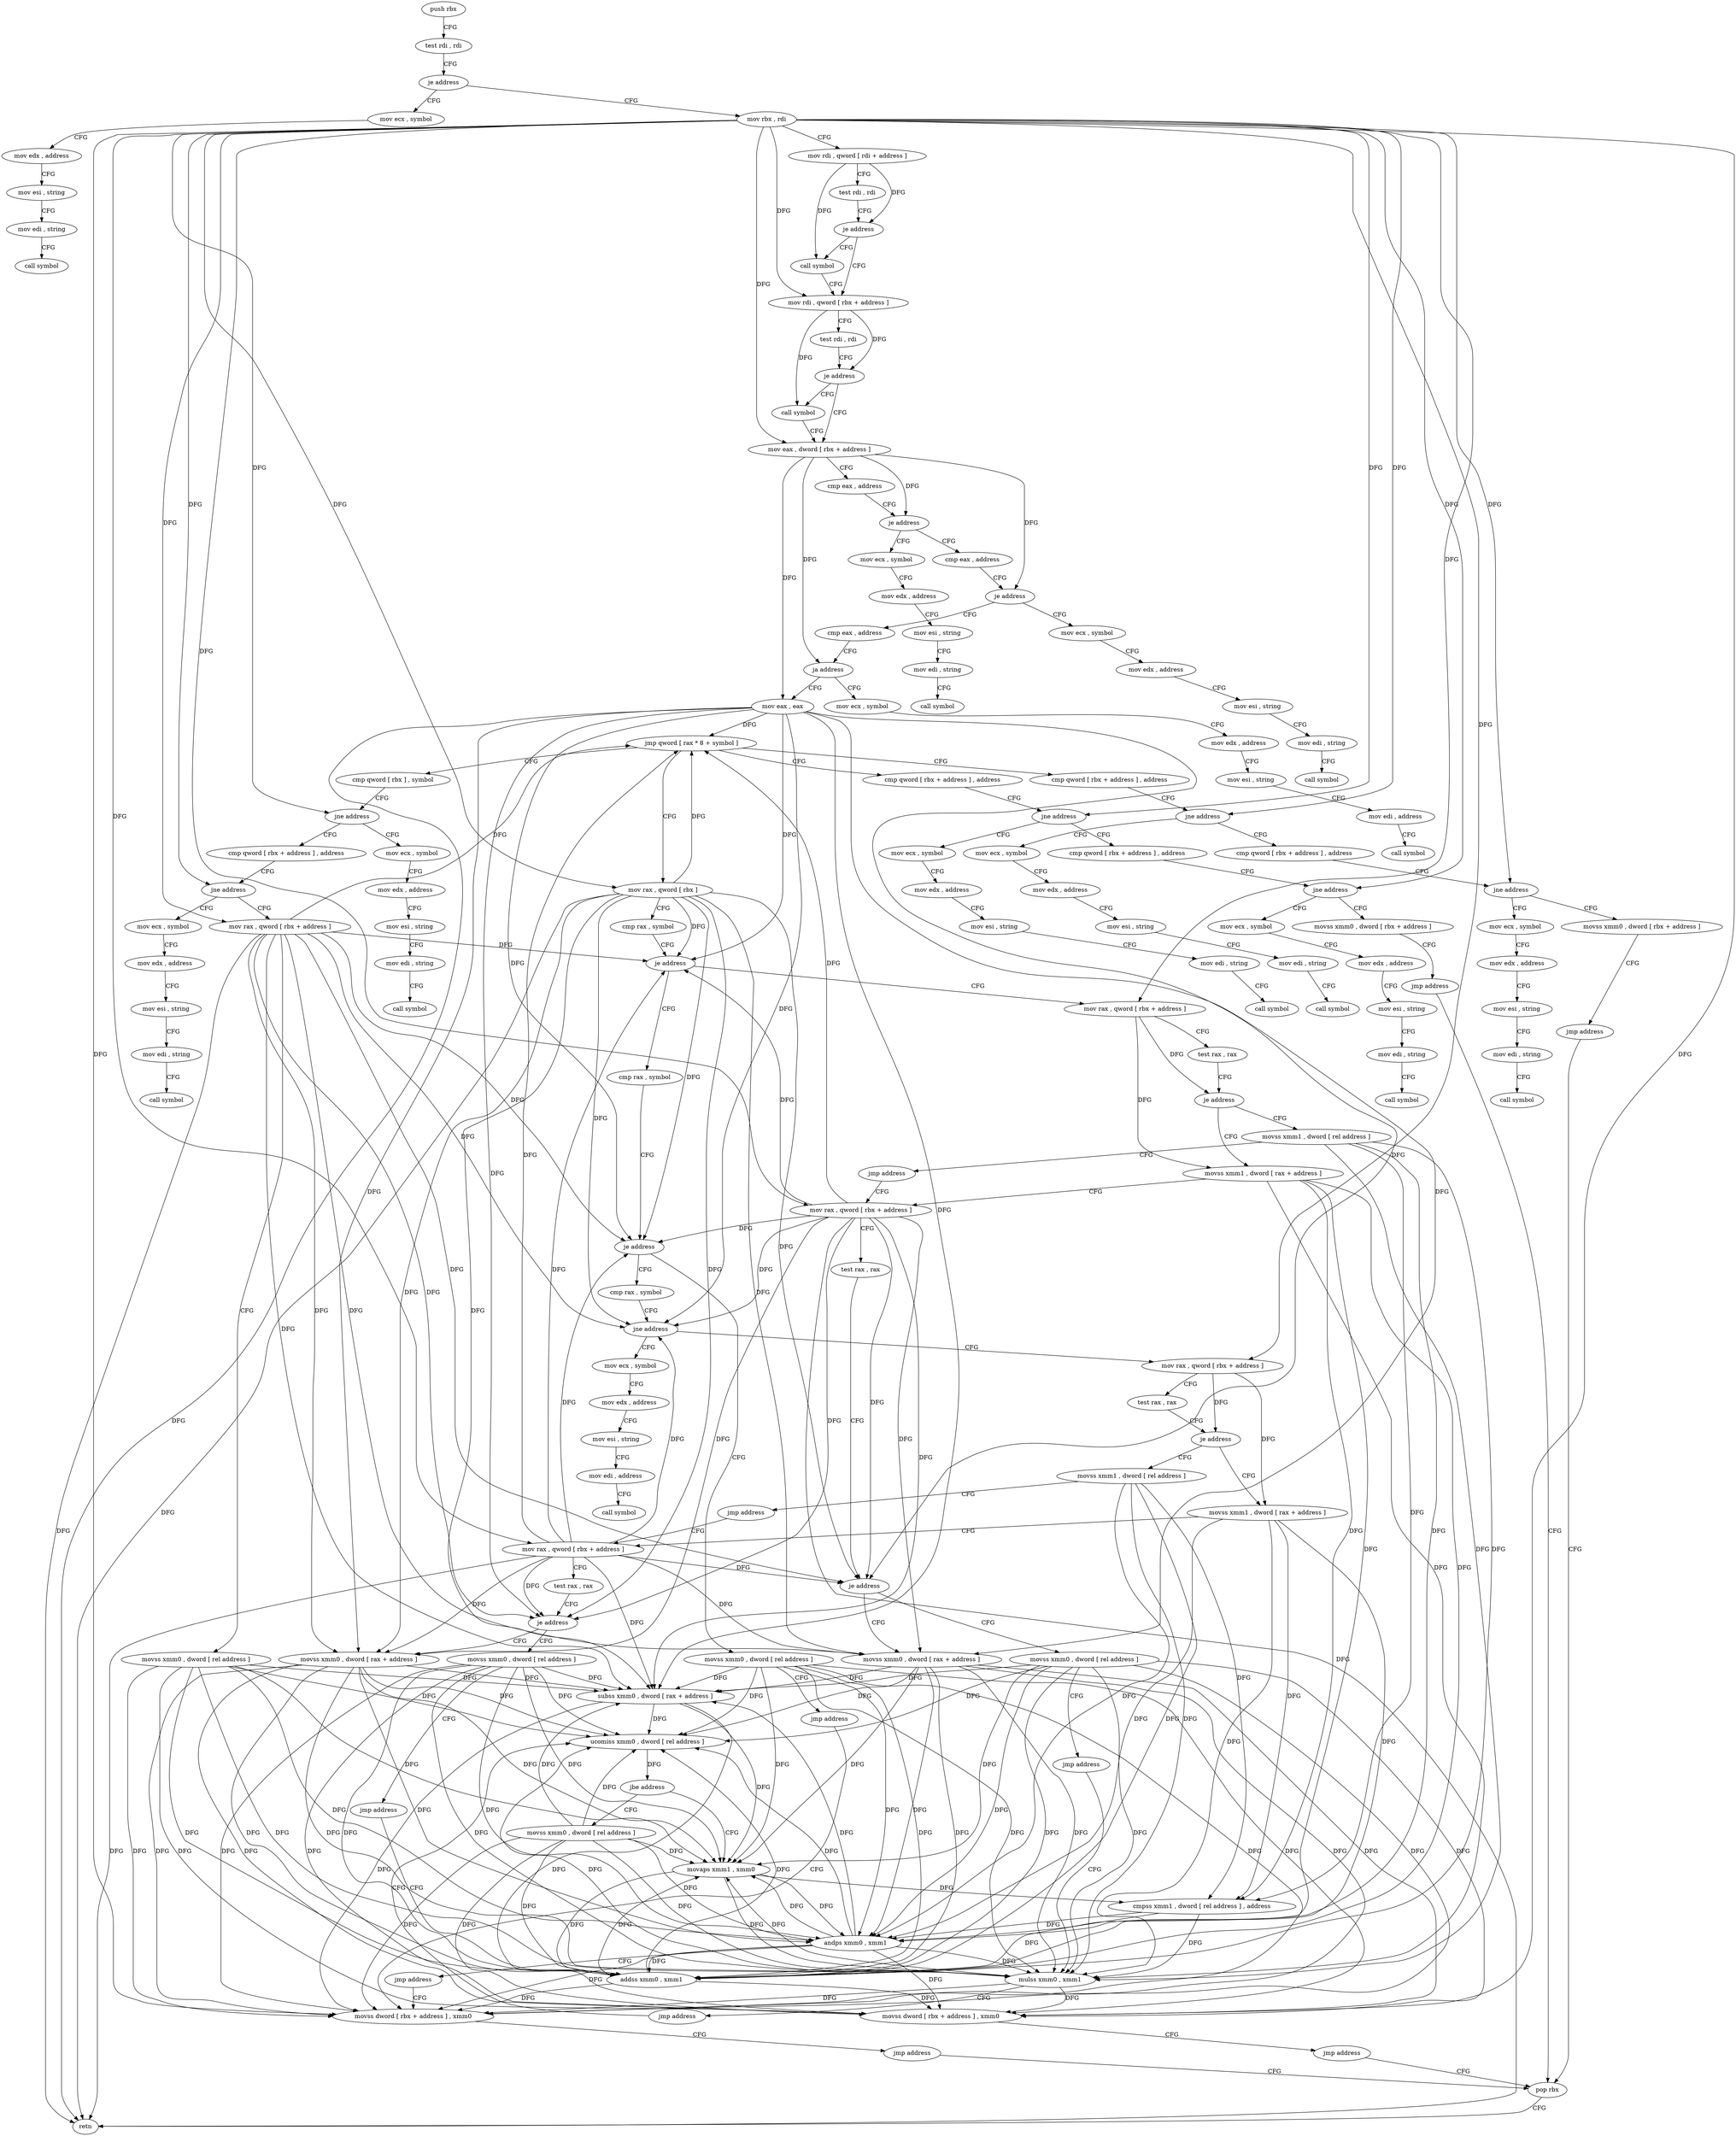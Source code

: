 digraph "func" {
"4222034" [label = "push rbx" ]
"4222035" [label = "test rdi , rdi" ]
"4222038" [label = "je address" ]
"4222108" [label = "mov ecx , symbol" ]
"4222040" [label = "mov rbx , rdi" ]
"4222113" [label = "mov edx , address" ]
"4222118" [label = "mov esi , string" ]
"4222123" [label = "mov edi , string" ]
"4222128" [label = "call symbol" ]
"4222043" [label = "mov rdi , qword [ rdi + address ]" ]
"4222050" [label = "test rdi , rdi" ]
"4222053" [label = "je address" ]
"4222060" [label = "mov rdi , qword [ rbx + address ]" ]
"4222055" [label = "call symbol" ]
"4222067" [label = "test rdi , rdi" ]
"4222070" [label = "je address" ]
"4222077" [label = "mov eax , dword [ rbx + address ]" ]
"4222072" [label = "call symbol" ]
"4222080" [label = "cmp eax , address" ]
"4222083" [label = "je address" ]
"4222133" [label = "mov ecx , symbol" ]
"4222085" [label = "cmp eax , address" ]
"4222138" [label = "mov edx , address" ]
"4222143" [label = "mov esi , string" ]
"4222148" [label = "mov edi , string" ]
"4222153" [label = "call symbol" ]
"4222088" [label = "je address" ]
"4222158" [label = "mov ecx , symbol" ]
"4222090" [label = "cmp eax , address" ]
"4222163" [label = "mov edx , address" ]
"4222168" [label = "mov esi , string" ]
"4222173" [label = "mov edi , string" ]
"4222178" [label = "call symbol" ]
"4222093" [label = "ja address" ]
"4222695" [label = "mov ecx , symbol" ]
"4222099" [label = "mov eax , eax" ]
"4222700" [label = "mov edx , address" ]
"4222705" [label = "mov esi , string" ]
"4222710" [label = "mov edi , address" ]
"4222715" [label = "call symbol" ]
"4222101" [label = "jmp qword [ rax * 8 + symbol ]" ]
"4222183" [label = "cmp qword [ rbx + address ] , address" ]
"4222263" [label = "cmp qword [ rbx + address ] , address" ]
"4222343" [label = "cmp qword [ rbx ] , symbol" ]
"4222442" [label = "mov rax , qword [ rbx ]" ]
"4222191" [label = "jne address" ]
"4222213" [label = "mov ecx , symbol" ]
"4222193" [label = "cmp qword [ rbx + address ] , address" ]
"4222271" [label = "jne address" ]
"4222293" [label = "mov ecx , symbol" ]
"4222273" [label = "cmp qword [ rbx + address ] , address" ]
"4222350" [label = "jne address" ]
"4222392" [label = "mov ecx , symbol" ]
"4222352" [label = "cmp qword [ rbx + address ] , address" ]
"4222445" [label = "cmp rax , symbol" ]
"4222451" [label = "je address" ]
"4222542" [label = "mov rax , qword [ rbx + address ]" ]
"4222453" [label = "cmp rax , symbol" ]
"4222218" [label = "mov edx , address" ]
"4222223" [label = "mov esi , string" ]
"4222228" [label = "mov edi , string" ]
"4222233" [label = "call symbol" ]
"4222201" [label = "jne address" ]
"4222238" [label = "mov ecx , symbol" ]
"4222203" [label = "movss xmm0 , dword [ rbx + address ]" ]
"4222298" [label = "mov edx , address" ]
"4222303" [label = "mov esi , string" ]
"4222308" [label = "mov edi , string" ]
"4222313" [label = "call symbol" ]
"4222281" [label = "jne address" ]
"4222318" [label = "mov ecx , symbol" ]
"4222283" [label = "movss xmm0 , dword [ rbx + address ]" ]
"4222397" [label = "mov edx , address" ]
"4222402" [label = "mov esi , string" ]
"4222407" [label = "mov edi , string" ]
"4222412" [label = "call symbol" ]
"4222360" [label = "jne address" ]
"4222417" [label = "mov ecx , symbol" ]
"4222362" [label = "mov rax , qword [ rbx + address ]" ]
"4222549" [label = "test rax , rax" ]
"4222552" [label = "je address" ]
"4222582" [label = "movss xmm1 , dword [ rel address ]" ]
"4222554" [label = "movss xmm1 , dword [ rax + address ]" ]
"4222459" [label = "je address" ]
"4222667" [label = "movss xmm0 , dword [ rel address ]" ]
"4222465" [label = "cmp rax , symbol" ]
"4222243" [label = "mov edx , address" ]
"4222248" [label = "mov esi , string" ]
"4222253" [label = "mov edi , string" ]
"4222258" [label = "call symbol" ]
"4222208" [label = "jmp address" ]
"4222693" [label = "pop rbx" ]
"4222323" [label = "mov edx , address" ]
"4222328" [label = "mov esi , string" ]
"4222333" [label = "mov edi , string" ]
"4222338" [label = "call symbol" ]
"4222288" [label = "jmp address" ]
"4222422" [label = "mov edx , address" ]
"4222427" [label = "mov esi , string" ]
"4222432" [label = "mov edi , string" ]
"4222437" [label = "call symbol" ]
"4222369" [label = "movss xmm0 , dword [ rel address ]" ]
"4222377" [label = "subss xmm0 , dword [ rax + address ]" ]
"4222382" [label = "movss dword [ rbx + address ] , xmm0" ]
"4222387" [label = "jmp address" ]
"4222590" [label = "jmp address" ]
"4222559" [label = "mov rax , qword [ rbx + address ]" ]
"4222675" [label = "jmp address" ]
"4222532" [label = "movss dword [ rbx + address ] , xmm0" ]
"4222471" [label = "jne address" ]
"4222622" [label = "mov ecx , symbol" ]
"4222477" [label = "mov rax , qword [ rbx + address ]" ]
"4222694" [label = "retn" ]
"4222566" [label = "test rax , rax" ]
"4222569" [label = "je address" ]
"4222592" [label = "movss xmm0 , dword [ rel address ]" ]
"4222571" [label = "movss xmm0 , dword [ rax + address ]" ]
"4222600" [label = "jmp address" ]
"4222576" [label = "mulss xmm0 , xmm1" ]
"4222537" [label = "jmp address" ]
"4222627" [label = "mov edx , address" ]
"4222632" [label = "mov esi , string" ]
"4222637" [label = "mov edi , address" ]
"4222642" [label = "call symbol" ]
"4222484" [label = "test rax , rax" ]
"4222487" [label = "je address" ]
"4222602" [label = "movss xmm1 , dword [ rel address ]" ]
"4222489" [label = "movss xmm1 , dword [ rax + address ]" ]
"4222580" [label = "jmp address" ]
"4222515" [label = "ucomiss xmm0 , dword [ rel address ]" ]
"4222522" [label = "jbe address" ]
"4222647" [label = "movaps xmm1 , xmm0" ]
"4222524" [label = "movss xmm0 , dword [ rel address ]" ]
"4222610" [label = "jmp address" ]
"4222494" [label = "mov rax , qword [ rbx + address ]" ]
"4222650" [label = "cmpss xmm1 , dword [ rel address ] , address" ]
"4222659" [label = "andps xmm0 , xmm1" ]
"4222662" [label = "jmp address" ]
"4222501" [label = "test rax , rax" ]
"4222504" [label = "je address" ]
"4222612" [label = "movss xmm0 , dword [ rel address ]" ]
"4222506" [label = "movss xmm0 , dword [ rax + address ]" ]
"4222620" [label = "jmp address" ]
"4222511" [label = "addss xmm0 , xmm1" ]
"4222034" -> "4222035" [ label = "CFG" ]
"4222035" -> "4222038" [ label = "CFG" ]
"4222038" -> "4222108" [ label = "CFG" ]
"4222038" -> "4222040" [ label = "CFG" ]
"4222108" -> "4222113" [ label = "CFG" ]
"4222040" -> "4222043" [ label = "CFG" ]
"4222040" -> "4222060" [ label = "DFG" ]
"4222040" -> "4222077" [ label = "DFG" ]
"4222040" -> "4222191" [ label = "DFG" ]
"4222040" -> "4222271" [ label = "DFG" ]
"4222040" -> "4222350" [ label = "DFG" ]
"4222040" -> "4222442" [ label = "DFG" ]
"4222040" -> "4222201" [ label = "DFG" ]
"4222040" -> "4222281" [ label = "DFG" ]
"4222040" -> "4222360" [ label = "DFG" ]
"4222040" -> "4222542" [ label = "DFG" ]
"4222040" -> "4222362" [ label = "DFG" ]
"4222040" -> "4222382" [ label = "DFG" ]
"4222040" -> "4222559" [ label = "DFG" ]
"4222040" -> "4222532" [ label = "DFG" ]
"4222040" -> "4222477" [ label = "DFG" ]
"4222040" -> "4222494" [ label = "DFG" ]
"4222113" -> "4222118" [ label = "CFG" ]
"4222118" -> "4222123" [ label = "CFG" ]
"4222123" -> "4222128" [ label = "CFG" ]
"4222043" -> "4222050" [ label = "CFG" ]
"4222043" -> "4222053" [ label = "DFG" ]
"4222043" -> "4222055" [ label = "DFG" ]
"4222050" -> "4222053" [ label = "CFG" ]
"4222053" -> "4222060" [ label = "CFG" ]
"4222053" -> "4222055" [ label = "CFG" ]
"4222060" -> "4222067" [ label = "CFG" ]
"4222060" -> "4222070" [ label = "DFG" ]
"4222060" -> "4222072" [ label = "DFG" ]
"4222055" -> "4222060" [ label = "CFG" ]
"4222067" -> "4222070" [ label = "CFG" ]
"4222070" -> "4222077" [ label = "CFG" ]
"4222070" -> "4222072" [ label = "CFG" ]
"4222077" -> "4222080" [ label = "CFG" ]
"4222077" -> "4222083" [ label = "DFG" ]
"4222077" -> "4222088" [ label = "DFG" ]
"4222077" -> "4222093" [ label = "DFG" ]
"4222077" -> "4222099" [ label = "DFG" ]
"4222072" -> "4222077" [ label = "CFG" ]
"4222080" -> "4222083" [ label = "CFG" ]
"4222083" -> "4222133" [ label = "CFG" ]
"4222083" -> "4222085" [ label = "CFG" ]
"4222133" -> "4222138" [ label = "CFG" ]
"4222085" -> "4222088" [ label = "CFG" ]
"4222138" -> "4222143" [ label = "CFG" ]
"4222143" -> "4222148" [ label = "CFG" ]
"4222148" -> "4222153" [ label = "CFG" ]
"4222088" -> "4222158" [ label = "CFG" ]
"4222088" -> "4222090" [ label = "CFG" ]
"4222158" -> "4222163" [ label = "CFG" ]
"4222090" -> "4222093" [ label = "CFG" ]
"4222163" -> "4222168" [ label = "CFG" ]
"4222168" -> "4222173" [ label = "CFG" ]
"4222173" -> "4222178" [ label = "CFG" ]
"4222093" -> "4222695" [ label = "CFG" ]
"4222093" -> "4222099" [ label = "CFG" ]
"4222695" -> "4222700" [ label = "CFG" ]
"4222099" -> "4222101" [ label = "DFG" ]
"4222099" -> "4222451" [ label = "DFG" ]
"4222099" -> "4222459" [ label = "DFG" ]
"4222099" -> "4222377" [ label = "DFG" ]
"4222099" -> "4222471" [ label = "DFG" ]
"4222099" -> "4222694" [ label = "DFG" ]
"4222099" -> "4222569" [ label = "DFG" ]
"4222099" -> "4222571" [ label = "DFG" ]
"4222099" -> "4222504" [ label = "DFG" ]
"4222099" -> "4222506" [ label = "DFG" ]
"4222700" -> "4222705" [ label = "CFG" ]
"4222705" -> "4222710" [ label = "CFG" ]
"4222710" -> "4222715" [ label = "CFG" ]
"4222101" -> "4222183" [ label = "CFG" ]
"4222101" -> "4222263" [ label = "CFG" ]
"4222101" -> "4222343" [ label = "CFG" ]
"4222101" -> "4222442" [ label = "CFG" ]
"4222183" -> "4222191" [ label = "CFG" ]
"4222263" -> "4222271" [ label = "CFG" ]
"4222343" -> "4222350" [ label = "CFG" ]
"4222442" -> "4222445" [ label = "CFG" ]
"4222442" -> "4222101" [ label = "DFG" ]
"4222442" -> "4222451" [ label = "DFG" ]
"4222442" -> "4222459" [ label = "DFG" ]
"4222442" -> "4222377" [ label = "DFG" ]
"4222442" -> "4222471" [ label = "DFG" ]
"4222442" -> "4222694" [ label = "DFG" ]
"4222442" -> "4222569" [ label = "DFG" ]
"4222442" -> "4222571" [ label = "DFG" ]
"4222442" -> "4222504" [ label = "DFG" ]
"4222442" -> "4222506" [ label = "DFG" ]
"4222191" -> "4222213" [ label = "CFG" ]
"4222191" -> "4222193" [ label = "CFG" ]
"4222213" -> "4222218" [ label = "CFG" ]
"4222193" -> "4222201" [ label = "CFG" ]
"4222271" -> "4222293" [ label = "CFG" ]
"4222271" -> "4222273" [ label = "CFG" ]
"4222293" -> "4222298" [ label = "CFG" ]
"4222273" -> "4222281" [ label = "CFG" ]
"4222350" -> "4222392" [ label = "CFG" ]
"4222350" -> "4222352" [ label = "CFG" ]
"4222392" -> "4222397" [ label = "CFG" ]
"4222352" -> "4222360" [ label = "CFG" ]
"4222445" -> "4222451" [ label = "CFG" ]
"4222451" -> "4222542" [ label = "CFG" ]
"4222451" -> "4222453" [ label = "CFG" ]
"4222542" -> "4222549" [ label = "CFG" ]
"4222542" -> "4222552" [ label = "DFG" ]
"4222542" -> "4222554" [ label = "DFG" ]
"4222453" -> "4222459" [ label = "CFG" ]
"4222218" -> "4222223" [ label = "CFG" ]
"4222223" -> "4222228" [ label = "CFG" ]
"4222228" -> "4222233" [ label = "CFG" ]
"4222201" -> "4222238" [ label = "CFG" ]
"4222201" -> "4222203" [ label = "CFG" ]
"4222238" -> "4222243" [ label = "CFG" ]
"4222203" -> "4222208" [ label = "CFG" ]
"4222298" -> "4222303" [ label = "CFG" ]
"4222303" -> "4222308" [ label = "CFG" ]
"4222308" -> "4222313" [ label = "CFG" ]
"4222281" -> "4222318" [ label = "CFG" ]
"4222281" -> "4222283" [ label = "CFG" ]
"4222318" -> "4222323" [ label = "CFG" ]
"4222283" -> "4222288" [ label = "CFG" ]
"4222397" -> "4222402" [ label = "CFG" ]
"4222402" -> "4222407" [ label = "CFG" ]
"4222407" -> "4222412" [ label = "CFG" ]
"4222360" -> "4222417" [ label = "CFG" ]
"4222360" -> "4222362" [ label = "CFG" ]
"4222417" -> "4222422" [ label = "CFG" ]
"4222362" -> "4222369" [ label = "CFG" ]
"4222362" -> "4222101" [ label = "DFG" ]
"4222362" -> "4222451" [ label = "DFG" ]
"4222362" -> "4222459" [ label = "DFG" ]
"4222362" -> "4222377" [ label = "DFG" ]
"4222362" -> "4222471" [ label = "DFG" ]
"4222362" -> "4222694" [ label = "DFG" ]
"4222362" -> "4222569" [ label = "DFG" ]
"4222362" -> "4222571" [ label = "DFG" ]
"4222362" -> "4222504" [ label = "DFG" ]
"4222362" -> "4222506" [ label = "DFG" ]
"4222549" -> "4222552" [ label = "CFG" ]
"4222552" -> "4222582" [ label = "CFG" ]
"4222552" -> "4222554" [ label = "CFG" ]
"4222582" -> "4222590" [ label = "CFG" ]
"4222582" -> "4222576" [ label = "DFG" ]
"4222582" -> "4222650" [ label = "DFG" ]
"4222582" -> "4222659" [ label = "DFG" ]
"4222582" -> "4222511" [ label = "DFG" ]
"4222554" -> "4222559" [ label = "CFG" ]
"4222554" -> "4222576" [ label = "DFG" ]
"4222554" -> "4222650" [ label = "DFG" ]
"4222554" -> "4222659" [ label = "DFG" ]
"4222554" -> "4222511" [ label = "DFG" ]
"4222459" -> "4222667" [ label = "CFG" ]
"4222459" -> "4222465" [ label = "CFG" ]
"4222667" -> "4222675" [ label = "CFG" ]
"4222667" -> "4222382" [ label = "DFG" ]
"4222667" -> "4222377" [ label = "DFG" ]
"4222667" -> "4222532" [ label = "DFG" ]
"4222667" -> "4222576" [ label = "DFG" ]
"4222667" -> "4222515" [ label = "DFG" ]
"4222667" -> "4222647" [ label = "DFG" ]
"4222667" -> "4222659" [ label = "DFG" ]
"4222667" -> "4222511" [ label = "DFG" ]
"4222465" -> "4222471" [ label = "CFG" ]
"4222243" -> "4222248" [ label = "CFG" ]
"4222248" -> "4222253" [ label = "CFG" ]
"4222253" -> "4222258" [ label = "CFG" ]
"4222208" -> "4222693" [ label = "CFG" ]
"4222693" -> "4222694" [ label = "CFG" ]
"4222323" -> "4222328" [ label = "CFG" ]
"4222328" -> "4222333" [ label = "CFG" ]
"4222333" -> "4222338" [ label = "CFG" ]
"4222288" -> "4222693" [ label = "CFG" ]
"4222422" -> "4222427" [ label = "CFG" ]
"4222427" -> "4222432" [ label = "CFG" ]
"4222432" -> "4222437" [ label = "CFG" ]
"4222369" -> "4222377" [ label = "DFG" ]
"4222369" -> "4222382" [ label = "DFG" ]
"4222369" -> "4222532" [ label = "DFG" ]
"4222369" -> "4222576" [ label = "DFG" ]
"4222369" -> "4222515" [ label = "DFG" ]
"4222369" -> "4222647" [ label = "DFG" ]
"4222369" -> "4222659" [ label = "DFG" ]
"4222369" -> "4222511" [ label = "DFG" ]
"4222377" -> "4222382" [ label = "DFG" ]
"4222377" -> "4222532" [ label = "DFG" ]
"4222377" -> "4222515" [ label = "DFG" ]
"4222377" -> "4222647" [ label = "DFG" ]
"4222382" -> "4222387" [ label = "CFG" ]
"4222387" -> "4222693" [ label = "CFG" ]
"4222590" -> "4222559" [ label = "CFG" ]
"4222559" -> "4222566" [ label = "CFG" ]
"4222559" -> "4222101" [ label = "DFG" ]
"4222559" -> "4222451" [ label = "DFG" ]
"4222559" -> "4222459" [ label = "DFG" ]
"4222559" -> "4222377" [ label = "DFG" ]
"4222559" -> "4222471" [ label = "DFG" ]
"4222559" -> "4222694" [ label = "DFG" ]
"4222559" -> "4222569" [ label = "DFG" ]
"4222559" -> "4222571" [ label = "DFG" ]
"4222559" -> "4222504" [ label = "DFG" ]
"4222559" -> "4222506" [ label = "DFG" ]
"4222675" -> "4222532" [ label = "CFG" ]
"4222532" -> "4222537" [ label = "CFG" ]
"4222471" -> "4222622" [ label = "CFG" ]
"4222471" -> "4222477" [ label = "CFG" ]
"4222622" -> "4222627" [ label = "CFG" ]
"4222477" -> "4222484" [ label = "CFG" ]
"4222477" -> "4222487" [ label = "DFG" ]
"4222477" -> "4222489" [ label = "DFG" ]
"4222566" -> "4222569" [ label = "CFG" ]
"4222569" -> "4222592" [ label = "CFG" ]
"4222569" -> "4222571" [ label = "CFG" ]
"4222592" -> "4222600" [ label = "CFG" ]
"4222592" -> "4222382" [ label = "DFG" ]
"4222592" -> "4222532" [ label = "DFG" ]
"4222592" -> "4222377" [ label = "DFG" ]
"4222592" -> "4222576" [ label = "DFG" ]
"4222592" -> "4222515" [ label = "DFG" ]
"4222592" -> "4222647" [ label = "DFG" ]
"4222592" -> "4222659" [ label = "DFG" ]
"4222592" -> "4222511" [ label = "DFG" ]
"4222571" -> "4222576" [ label = "DFG" ]
"4222571" -> "4222382" [ label = "DFG" ]
"4222571" -> "4222532" [ label = "DFG" ]
"4222571" -> "4222377" [ label = "DFG" ]
"4222571" -> "4222515" [ label = "DFG" ]
"4222571" -> "4222647" [ label = "DFG" ]
"4222571" -> "4222659" [ label = "DFG" ]
"4222571" -> "4222511" [ label = "DFG" ]
"4222600" -> "4222576" [ label = "CFG" ]
"4222576" -> "4222580" [ label = "CFG" ]
"4222576" -> "4222382" [ label = "DFG" ]
"4222576" -> "4222532" [ label = "DFG" ]
"4222576" -> "4222515" [ label = "DFG" ]
"4222576" -> "4222647" [ label = "DFG" ]
"4222537" -> "4222693" [ label = "CFG" ]
"4222627" -> "4222632" [ label = "CFG" ]
"4222632" -> "4222637" [ label = "CFG" ]
"4222637" -> "4222642" [ label = "CFG" ]
"4222484" -> "4222487" [ label = "CFG" ]
"4222487" -> "4222602" [ label = "CFG" ]
"4222487" -> "4222489" [ label = "CFG" ]
"4222602" -> "4222610" [ label = "CFG" ]
"4222602" -> "4222576" [ label = "DFG" ]
"4222602" -> "4222650" [ label = "DFG" ]
"4222602" -> "4222659" [ label = "DFG" ]
"4222602" -> "4222511" [ label = "DFG" ]
"4222489" -> "4222494" [ label = "CFG" ]
"4222489" -> "4222576" [ label = "DFG" ]
"4222489" -> "4222650" [ label = "DFG" ]
"4222489" -> "4222659" [ label = "DFG" ]
"4222489" -> "4222511" [ label = "DFG" ]
"4222580" -> "4222515" [ label = "CFG" ]
"4222515" -> "4222522" [ label = "DFG" ]
"4222522" -> "4222647" [ label = "CFG" ]
"4222522" -> "4222524" [ label = "CFG" ]
"4222647" -> "4222650" [ label = "DFG" ]
"4222647" -> "4222576" [ label = "DFG" ]
"4222647" -> "4222659" [ label = "DFG" ]
"4222647" -> "4222511" [ label = "DFG" ]
"4222524" -> "4222532" [ label = "DFG" ]
"4222524" -> "4222382" [ label = "DFG" ]
"4222524" -> "4222515" [ label = "DFG" ]
"4222524" -> "4222647" [ label = "DFG" ]
"4222524" -> "4222377" [ label = "DFG" ]
"4222524" -> "4222576" [ label = "DFG" ]
"4222524" -> "4222659" [ label = "DFG" ]
"4222524" -> "4222511" [ label = "DFG" ]
"4222610" -> "4222494" [ label = "CFG" ]
"4222494" -> "4222501" [ label = "CFG" ]
"4222494" -> "4222101" [ label = "DFG" ]
"4222494" -> "4222451" [ label = "DFG" ]
"4222494" -> "4222459" [ label = "DFG" ]
"4222494" -> "4222377" [ label = "DFG" ]
"4222494" -> "4222471" [ label = "DFG" ]
"4222494" -> "4222569" [ label = "DFG" ]
"4222494" -> "4222571" [ label = "DFG" ]
"4222494" -> "4222694" [ label = "DFG" ]
"4222494" -> "4222504" [ label = "DFG" ]
"4222494" -> "4222506" [ label = "DFG" ]
"4222650" -> "4222659" [ label = "DFG" ]
"4222650" -> "4222576" [ label = "DFG" ]
"4222650" -> "4222511" [ label = "DFG" ]
"4222659" -> "4222662" [ label = "CFG" ]
"4222659" -> "4222382" [ label = "DFG" ]
"4222659" -> "4222532" [ label = "DFG" ]
"4222659" -> "4222515" [ label = "DFG" ]
"4222659" -> "4222647" [ label = "DFG" ]
"4222659" -> "4222377" [ label = "DFG" ]
"4222659" -> "4222576" [ label = "DFG" ]
"4222659" -> "4222511" [ label = "DFG" ]
"4222662" -> "4222532" [ label = "CFG" ]
"4222501" -> "4222504" [ label = "CFG" ]
"4222504" -> "4222612" [ label = "CFG" ]
"4222504" -> "4222506" [ label = "CFG" ]
"4222612" -> "4222620" [ label = "CFG" ]
"4222612" -> "4222382" [ label = "DFG" ]
"4222612" -> "4222532" [ label = "DFG" ]
"4222612" -> "4222515" [ label = "DFG" ]
"4222612" -> "4222377" [ label = "DFG" ]
"4222612" -> "4222576" [ label = "DFG" ]
"4222612" -> "4222647" [ label = "DFG" ]
"4222612" -> "4222659" [ label = "DFG" ]
"4222612" -> "4222511" [ label = "DFG" ]
"4222506" -> "4222511" [ label = "DFG" ]
"4222506" -> "4222382" [ label = "DFG" ]
"4222506" -> "4222532" [ label = "DFG" ]
"4222506" -> "4222515" [ label = "DFG" ]
"4222506" -> "4222377" [ label = "DFG" ]
"4222506" -> "4222576" [ label = "DFG" ]
"4222506" -> "4222647" [ label = "DFG" ]
"4222506" -> "4222659" [ label = "DFG" ]
"4222620" -> "4222511" [ label = "CFG" ]
"4222511" -> "4222515" [ label = "DFG" ]
"4222511" -> "4222382" [ label = "DFG" ]
"4222511" -> "4222532" [ label = "DFG" ]
"4222511" -> "4222647" [ label = "DFG" ]
}
